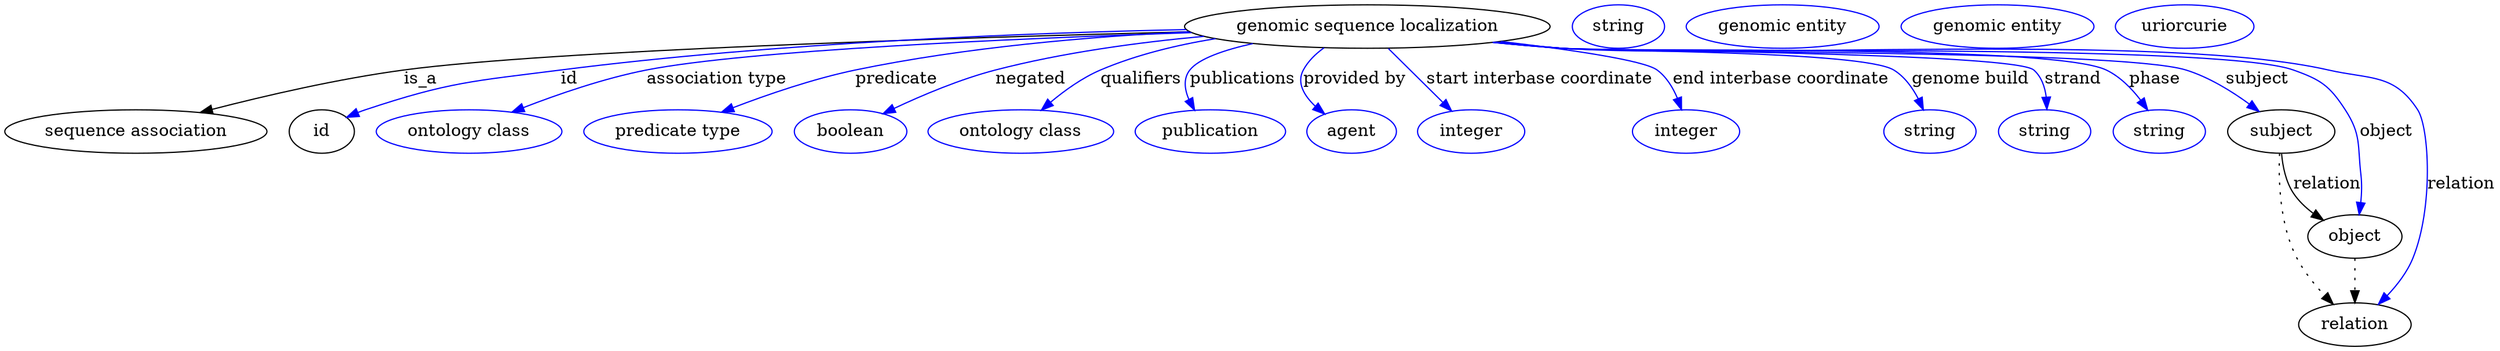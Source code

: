 digraph {
	graph [bb="0,0,1691.5,283"];
	node [label="\N"];
	"genomic sequence localization"	 [height=0.5,
		label="genomic sequence localization",
		pos="931.49,265",
		width=3.3219];
	"sequence association"	 [height=0.5,
		pos="84.493,178",
		width=2.347];
	"genomic sequence localization" -> "sequence association"	 [label=is_a,
		lp="292.49,221.5",
		pos="e,131.71,193.04 814.25,261.29 655.54,255.79 380.75,244.44 281.49,229 233.54,221.54 180.33,207.4 141.31,195.9"];
	id	 [height=0.5,
		pos="213.49,178",
		width=0.75];
	"genomic sequence localization" -> id	 [color=blue,
		label=id,
		lp="396.99,221.5",
		pos="e,234.45,189.51 812.92,262.6 703.12,259.08 535.55,250.4 391.49,229 327.4,219.48 310.45,217.97 249.49,196 247.62,195.32 245.72,194.58 \
243.81,193.78",
		style=solid];
	"association type"	 [color=blue,
		height=0.5,
		label="ontology class",
		pos="320.49,178",
		width=1.7151];
	"genomic sequence localization" -> "association type"	 [color=blue,
		label="association type",
		lp="499.49,221.5",
		pos="e,353.25,193.4 816.41,260.07 697.99,254.32 521.74,243.7 455.49,229 423.36,221.87 388.66,208.63 362.48,197.42",
		style=solid];
	predicate	 [color=blue,
		height=0.5,
		label="predicate type",
		pos="460.49,178",
		width=1.679];
	"genomic sequence localization" -> predicate	 [color=blue,
		label=predicate,
		lp="621.49,221.5",
		pos="e,493.57,193.09 816.71,259.82 751.46,255.1 668.63,246.11 596.49,229 564.26,221.35 529.3,208.13 502.89,197.06",
		style=solid];
	negated	 [color=blue,
		height=0.5,
		label=boolean,
		pos="577.49,178",
		width=1.0652];
	"genomic sequence localization" -> negated	 [color=blue,
		label=negated,
		lp="708.99,221.5",
		pos="e,602.03,191.88 826.76,256.24 783.09,250.87 732.21,242.36 687.49,229 660.79,221.02 632.28,207.65 610.98,196.61",
		style=solid];
	qualifiers	 [color=blue,
		height=0.5,
		label="ontology class",
		pos="695.49,178",
		width=1.7151];
	"genomic sequence localization" -> qualifiers	 [color=blue,
		label=qualifiers,
		lp="782.49,221.5",
		pos="e,711.99,195.73 835.62,254.07 809.11,248.73 780.94,240.8 756.49,229 743.02,222.5 730.02,212.36 719.51,202.83",
		style=solid];
	publications	 [color=blue,
		height=0.5,
		label=publication,
		pos="825.49,178",
		width=1.3902];
	"genomic sequence localization" -> publications	 [color=blue,
		label=publications,
		lp="849.99,221.5",
		pos="e,816.07,196.06 861.39,250.32 841.02,244.55 822.59,237.3 816.49,229 811.57,222.3 811.38,213.8 813.14,205.66",
		style=solid];
	"provided by"	 [color=blue,
		height=0.5,
		label=agent,
		pos="923.49,178",
		width=0.83048];
	"genomic sequence localization" -> "provided by"	 [color=blue,
		label="provided by",
		lp="921.49,221.5",
		pos="e,904.04,191.96 903.14,247.36 897.22,242.22 891.79,236.06 888.49,229 883.64,218.61 888.92,208.02 896.73,199.2",
		style=solid];
	"start interbase coordinate"	 [color=blue,
		height=0.5,
		label=integer,
		pos="1006.5,178",
		width=0.97491];
	"genomic sequence localization" -> "start interbase coordinate"	 [color=blue,
		label="start interbase coordinate",
		lp="1042,221.5",
		pos="e,992.24,194.53 947.03,246.97 958.15,234.08 973.25,216.56 985.45,202.41",
		style=solid];
	"end interbase coordinate"	 [color=blue,
		height=0.5,
		label=integer,
		pos="1136.5,178",
		width=0.97491];
	"genomic sequence localization" -> "end interbase coordinate"	 [color=blue,
		label="end interbase coordinate",
		lp="1193,221.5",
		pos="e,1133.1,196.18 1015.4,252.14 1059.6,244.72 1106.3,235.58 1114.5,229 1121.7,223.17 1126.6,214.51 1129.9,205.97",
		style=solid];
	"genome build"	 [color=blue,
		height=0.5,
		label=string,
		pos="1291.5,178",
		width=0.84854];
	"genomic sequence localization" -> "genome build"	 [color=blue,
		label="genome build",
		lp="1315.5,221.5",
		pos="e,1286.4,196.16 1016.8,252.38 1031,250.45 1045.7,248.58 1059.5,247 1104.7,241.83 1225.4,253.88 1263.5,229 1271.9,223.49 1278.1,214.51 \
1282.4,205.62",
		style=solid];
	strand	 [color=blue,
		height=0.5,
		label=string,
		pos="1370.5,178",
		width=0.84854];
	"genomic sequence localization" -> strand	 [color=blue,
		label=strand,
		lp="1384.5,221.5",
		pos="e,1370.9,196.14 1015.7,252.19 1030.3,250.25 1045.3,248.42 1059.5,247 1092.5,243.69 1331.9,250.13 1357.5,229 1364.3,223.41 1367.8,\
214.85 1369.5,206.32",
		style=solid];
	phase	 [color=blue,
		height=0.5,
		label=string,
		pos="1449.5,178",
		width=0.84854];
	"genomic sequence localization" -> phase	 [color=blue,
		label=phase,
		lp="1440,221.5",
		pos="e,1439.8,195.24 1015.4,252.13 1030,250.19 1045.2,248.37 1059.5,247 1097.8,243.32 1370.9,245.93 1405.5,229 1416.9,223.39 1426.6,213.3 \
1434,203.58",
		style=solid];
	subject	 [height=0.5,
		pos="1533.5,178",
		width=0.99297];
	"genomic sequence localization" -> subject	 [color=blue,
		label=subject,
		lp="1508,221.5",
		pos="e,1516.5,193.89 1015,252.09 1029.8,250.14 1045.1,248.33 1059.5,247 1148.1,238.8 1375.1,257.34 1459.5,229 1477.5,222.95 1495.1,211.12 \
1508.6,200.38",
		style=solid];
	object	 [height=0.5,
		pos="1590.5,91",
		width=0.9027];
	"genomic sequence localization" -> object	 [color=blue,
		label=object,
		lp="1609.5,178",
		pos="e,1593.2,109.07 1014.7,252.05 1029.6,250.09 1045,248.3 1059.5,247 1111.8,242.34 1481.8,245.76 1531.5,229 1555.7,220.85 1564.1,217.1 \
1578.5,196 1593.8,173.48 1595.4,141.76 1594,119.09",
		style=solid];
	relation	 [height=0.5,
		pos="1590.5,18",
		width=1.0471];
	"genomic sequence localization" -> relation	 [color=blue,
		label=relation,
		lp="1670.5,134.5",
		pos="e,1607.4,34.648 1014.7,252.03 1029.6,250.07 1045,248.28 1059.5,247 1170.7,237.21 1453.1,255.64 1561.5,229 1594.5,220.89 1612.2,224.65 \
1630.5,196 1659.9,149.92 1648.7,124.89 1631.5,73 1627.8,61.922 1620.9,51.266 1613.9,42.331",
		style=solid];
	association_id	 [color=blue,
		height=0.5,
		label=string,
		pos="1099.5,265",
		width=0.84854];
	subject -> object	 [label=relation,
		lp="1570.5,134.5",
		pos="e,1570,105.27 1536.6,159.97 1539,149.7 1543,136.95 1549.5,127 1553,121.58 1557.6,116.49 1562.4,111.95"];
	subject -> relation	 [pos="e,1575.1,34.585 1533.4,159.72 1533.9,138.09 1536.8,101.44 1549.5,73 1554.3,62.18 1561.6,51.46 1568.7,42.397",
		style=dotted];
	"genomic sequence localization_subject"	 [color=blue,
		height=0.5,
		label="genomic entity",
		pos="1211.5,265",
		width=1.7693];
	object -> relation	 [pos="e,1590.5,36.09 1590.5,72.955 1590.5,64.883 1590.5,55.176 1590.5,46.182",
		style=dotted];
	"genomic sequence localization_object"	 [color=blue,
		height=0.5,
		label="genomic entity",
		pos="1356.5,265",
		width=1.7693];
	"genomic sequence localization_relation"	 [color=blue,
		height=0.5,
		label=uriorcurie,
		pos="1483.5,265",
		width=1.2638];
}
